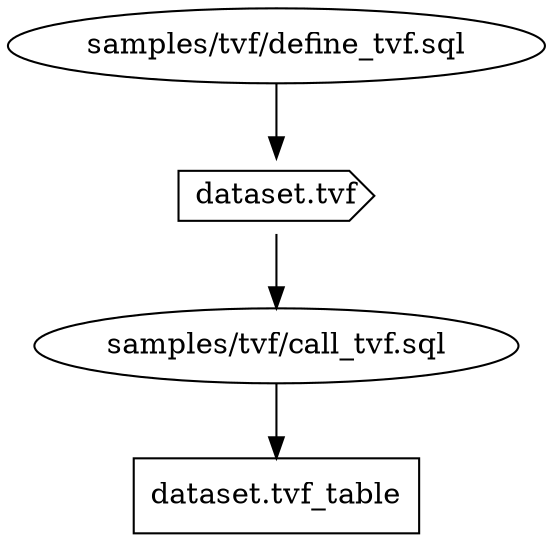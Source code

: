 digraph G {
0 [label="samples/tvf/call_tvf.sql", shape="", type=query];
1 [label="samples/tvf/define_tvf.sql", shape="", type=query];
2 [label="dataset.tvf_table", shape=box, type=table];
3 [label="dataset.tvf", shape=cds, type=function];
0->2 ;
1->3 ;
3->0 ;
}
